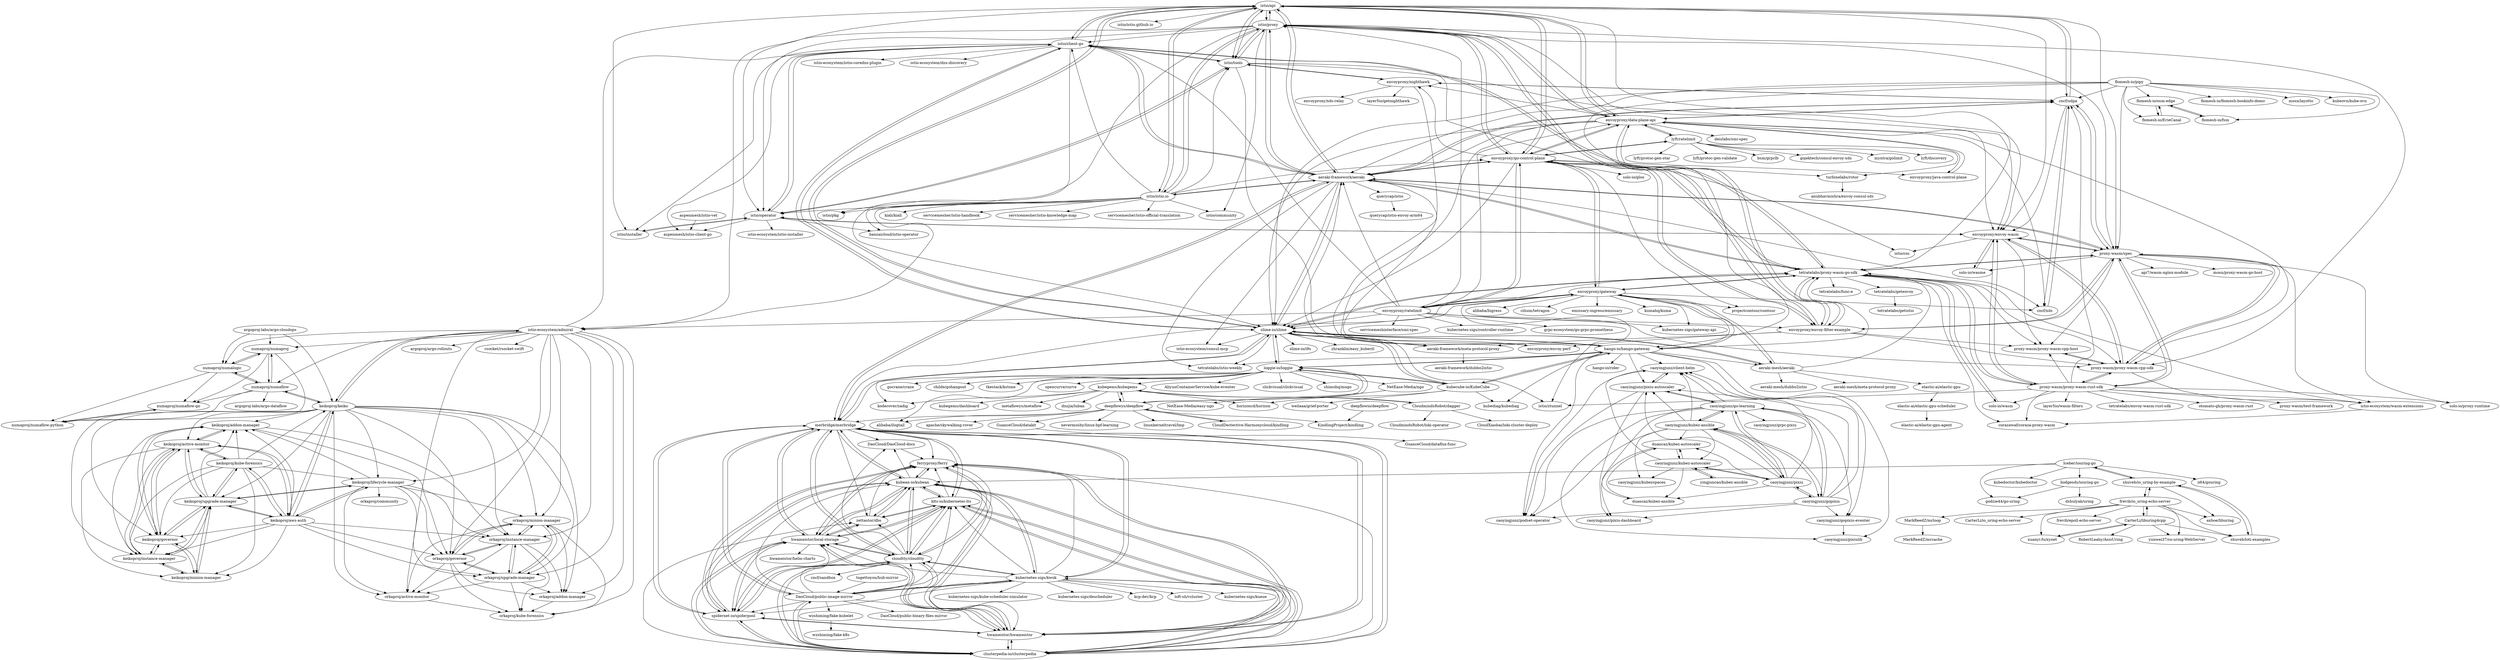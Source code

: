 digraph G {
"istio/api" -> "istio/proxy"
"istio/api" -> "istio/client-go"
"istio/api" -> "envoyproxy/data-plane-api"
"istio/api" -> "istio/tools"
"istio/api" -> "istio/istio.github.io" ["e"=1]
"istio/api" -> "aeraki-framework/aeraki"
"istio/api" -> "istio/operator"
"istio/api" -> "cncf/udpa"
"istio/api" -> "istio/installer"
"istio/api" -> "envoyproxy/go-control-plane"
"istio/api" -> "istio/istio.io"
"istio/api" -> "slime-io/slime"
"istio/api" -> "proxy-wasm/spec"
"istio/api" -> "tetratelabs/proxy-wasm-go-sdk"
"istio/api" -> "envoyproxy/envoy-wasm"
"DaoCloud/public-image-mirror" -> "klts-io/kubernetes-lts"
"DaoCloud/public-image-mirror" -> "kubean-io/kubean"
"DaoCloud/public-image-mirror" -> "hwameistor/local-storage"
"DaoCloud/public-image-mirror" -> "merbridge/merbridge"
"DaoCloud/public-image-mirror" -> "clusterpedia-io/clusterpedia"
"DaoCloud/public-image-mirror" -> "hwameistor/hwameistor"
"DaoCloud/public-image-mirror" -> "spidernet-io/spiderpool"
"DaoCloud/public-image-mirror" -> "cloudtty/cloudtty"
"DaoCloud/public-image-mirror" -> "ferryproxy/ferry"
"DaoCloud/public-image-mirror" -> "DaoCloud/public-binary-files-mirror"
"DaoCloud/public-image-mirror" -> "kubernetes-sigs/kwok"
"DaoCloud/public-image-mirror" -> "wzshiming/fake-kubelet"
"proxy-wasm/proxy-wasm-rust-sdk" -> "proxy-wasm/spec"
"proxy-wasm/proxy-wasm-rust-sdk" -> "proxy-wasm/proxy-wasm-cpp-sdk"
"proxy-wasm/proxy-wasm-rust-sdk" -> "envoyproxy/envoy-wasm"
"proxy-wasm/proxy-wasm-rust-sdk" -> "tetratelabs/envoy-wasm-rust-sdk"
"proxy-wasm/proxy-wasm-rust-sdk" -> "tetratelabs/proxy-wasm-go-sdk"
"proxy-wasm/proxy-wasm-rust-sdk" -> "proxy-wasm/proxy-wasm-cpp-host"
"proxy-wasm/proxy-wasm-rust-sdk" -> "otomato-gh/proxy-wasm-rust"
"proxy-wasm/proxy-wasm-rust-sdk" -> "solo-io/proxy-runtime"
"proxy-wasm/proxy-wasm-rust-sdk" -> "proxy-wasm/test-framework"
"proxy-wasm/proxy-wasm-rust-sdk" -> "istio-ecosystem/wasm-extensions"
"proxy-wasm/proxy-wasm-rust-sdk" -> "istio/ztunnel"
"proxy-wasm/proxy-wasm-rust-sdk" -> "corazawaf/coraza-proxy-wasm" ["e"=1]
"proxy-wasm/proxy-wasm-rust-sdk" -> "solo-io/wasm"
"proxy-wasm/proxy-wasm-rust-sdk" -> "cncf/udpa"
"proxy-wasm/proxy-wasm-rust-sdk" -> "layer5io/wasm-filters" ["e"=1]
"kubernetes-sigs/kwok" -> "kubean-io/kubean"
"kubernetes-sigs/kwok" -> "clusterpedia-io/clusterpedia"
"kubernetes-sigs/kwok" -> "cloudtty/cloudtty"
"kubernetes-sigs/kwok" -> "merbridge/merbridge"
"kubernetes-sigs/kwok" -> "hwameistor/hwameistor"
"kubernetes-sigs/kwok" -> "spidernet-io/spiderpool"
"kubernetes-sigs/kwok" -> "ferryproxy/ferry"
"kubernetes-sigs/kwok" -> "klts-io/kubernetes-lts"
"kubernetes-sigs/kwok" -> "hwameistor/local-storage"
"kubernetes-sigs/kwok" -> "kubernetes-sigs/kueue" ["e"=1]
"kubernetes-sigs/kwok" -> "kubernetes-sigs/kube-scheduler-simulator" ["e"=1]
"kubernetes-sigs/kwok" -> "DaoCloud/public-image-mirror"
"kubernetes-sigs/kwok" -> "kubernetes-sigs/descheduler" ["e"=1]
"kubernetes-sigs/kwok" -> "kcp-dev/kcp" ["e"=1]
"kubernetes-sigs/kwok" -> "loft-sh/vcluster" ["e"=1]
"envoyproxy/data-plane-api" -> "envoyproxy/go-control-plane"
"envoyproxy/data-plane-api" -> "istio/api"
"envoyproxy/data-plane-api" -> "envoyproxy/java-control-plane"
"envoyproxy/data-plane-api" -> "cncf/udpa"
"envoyproxy/data-plane-api" -> "envoyproxy/envoy-filter-example"
"envoyproxy/data-plane-api" -> "istio/proxy"
"envoyproxy/data-plane-api" -> "envoyproxy/envoy-wasm"
"envoyproxy/data-plane-api" -> "proxy-wasm/proxy-wasm-cpp-sdk"
"envoyproxy/data-plane-api" -> "envoyproxy/envoy-perf"
"envoyproxy/data-plane-api" -> "envoyproxy/nighthawk"
"envoyproxy/data-plane-api" -> "cncf/xds"
"envoyproxy/data-plane-api" -> "lyft/ratelimit"
"envoyproxy/data-plane-api" -> "deislabs/smi-spec" ["e"=1]
"envoyproxy/data-plane-api" -> "aeraki-framework/aeraki"
"envoyproxy/data-plane-api" -> "slime-io/slime"
"envoyproxy/go-control-plane" -> "envoyproxy/data-plane-api"
"envoyproxy/go-control-plane" -> "tetratelabs/proxy-wasm-go-sdk"
"envoyproxy/go-control-plane" -> "envoyproxy/gateway"
"envoyproxy/go-control-plane" -> "istio/proxy"
"envoyproxy/go-control-plane" -> "envoyproxy/envoy-filter-example"
"envoyproxy/go-control-plane" -> "aeraki-framework/aeraki"
"envoyproxy/go-control-plane" -> "envoyproxy/ratelimit"
"envoyproxy/go-control-plane" -> "solo-io/gloo" ["e"=1]
"envoyproxy/go-control-plane" -> "istio/api"
"envoyproxy/go-control-plane" -> "slime-io/slime"
"envoyproxy/go-control-plane" -> "lyft/ratelimit"
"envoyproxy/go-control-plane" -> "turbinelabs/rotor"
"envoyproxy/go-control-plane" -> "envoyproxy/nighthawk"
"envoyproxy/go-control-plane" -> "envoyproxy/java-control-plane"
"envoyproxy/go-control-plane" -> "projectcontour/contour" ["e"=1]
"envoyproxy/ratelimit" -> "envoyproxy/go-control-plane"
"envoyproxy/ratelimit" -> "envoyproxy/gateway"
"envoyproxy/ratelimit" -> "slime-io/slime"
"envoyproxy/ratelimit" -> "aeraki-framework/aeraki"
"envoyproxy/ratelimit" -> "istio/proxy"
"envoyproxy/ratelimit" -> "kubernetes-sigs/gateway-api" ["e"=1]
"envoyproxy/ratelimit" -> "istio/client-go"
"envoyproxy/ratelimit" -> "tetratelabs/proxy-wasm-go-sdk"
"envoyproxy/ratelimit" -> "envoyproxy/data-plane-api"
"envoyproxy/ratelimit" -> "istio-ecosystem/admiral"
"envoyproxy/ratelimit" -> "proxy-wasm/proxy-wasm-cpp-sdk"
"envoyproxy/ratelimit" -> "servicemeshinterface/smi-spec" ["e"=1]
"envoyproxy/ratelimit" -> "kubernetes-sigs/controller-runtime" ["e"=1]
"envoyproxy/ratelimit" -> "envoyproxy/envoy-filter-example"
"envoyproxy/ratelimit" -> "grpc-ecosystem/go-grpc-prometheus" ["e"=1]
"istio/istio.io" -> "istio/api"
"istio/istio.io" -> "istio/proxy"
"istio/istio.io" -> "aeraki-framework/aeraki"
"istio/istio.io" -> "servicemesher/istio-official-translation" ["e"=1]
"istio/istio.io" -> "istio/tools"
"istio/istio.io" -> "istio/operator"
"istio/istio.io" -> "istio/client-go"
"istio/istio.io" -> "istio/community" ["e"=1]
"istio/istio.io" -> "banzaicloud/istio-operator" ["e"=1]
"istio/istio.io" -> "kiali/kiali" ["e"=1]
"istio/istio.io" -> "servicemesher/istio-handbook" ["e"=1]
"istio/istio.io" -> "servicemesher/istio-knowledge-map" ["e"=1]
"istio/istio.io" -> "envoyproxy/go-control-plane"
"istio/istio.io" -> "istio-ecosystem/admiral"
"istio/istio.io" -> "istio/pkg"
"hango-io/hango-gateway" -> "slime-io/slime"
"hango-io/hango-gateway" -> "kubecube-io/KubeCube"
"hango-io/hango-gateway" -> "hango-io/rider"
"hango-io/hango-gateway" -> "caoyingjunz/pixiu-autoscaler"
"hango-io/hango-gateway" -> "aeraki-framework/aeraki"
"hango-io/hango-gateway" -> "caoyingjunz/podset-operator"
"hango-io/hango-gateway" -> "tetratelabs/proxy-wasm-go-sdk"
"hango-io/hango-gateway" -> "caoyingjunz/pixiulib"
"hango-io/hango-gateway" -> "caoyingjunz/gopixiu-eventer"
"hango-io/hango-gateway" -> "kubediag/kubediag"
"hango-io/hango-gateway" -> "envoyproxy/gateway"
"hango-io/hango-gateway" -> "loggie-io/loggie"
"hango-io/hango-gateway" -> "tetratelabs/istio-weekly"
"hango-io/hango-gateway" -> "caoyingjunz/client-helm"
"hango-io/hango-gateway" -> "aeraki-mesh/aeraki"
"kubecube-io/KubeCube" -> "hango-io/hango-gateway"
"kubecube-io/KubeCube" -> "loggie-io/loggie"
"kubecube-io/KubeCube" -> "kubediag/kubediag"
"kubecube-io/KubeCube" -> "slime-io/slime"
"kubecube-io/KubeCube" -> "weilaaa/grief-porter"
"kubecube-io/KubeCube" -> "horizoncd/horizon"
"loggie-io/loggie" -> "kubecube-io/KubeCube"
"loggie-io/loggie" -> "alibaba/ilogtail" ["e"=1]
"loggie-io/loggie" -> "slime-io/slime"
"loggie-io/loggie" -> "gocrane/crane" ["e"=1]
"loggie-io/loggie" -> "childe/gohangout" ["e"=1]
"loggie-io/loggie" -> "hango-io/hango-gateway"
"loggie-io/loggie" -> "NetEase-Media/ngo"
"loggie-io/loggie" -> "tkestack/kstone" ["e"=1]
"loggie-io/loggie" -> "koderover/zadig" ["e"=1]
"loggie-io/loggie" -> "opencurve/curve" ["e"=1]
"loggie-io/loggie" -> "AliyunContainerService/kube-eventer" ["e"=1]
"loggie-io/loggie" -> "deepflowys/deepflow"
"loggie-io/loggie" -> "clickvisual/clickvisual" ["e"=1]
"loggie-io/loggie" -> "kubegems/kubegems"
"loggie-io/loggie" -> "shimohq/mogo" ["e"=1]
"hwameistor/hwameistor" -> "kubean-io/kubean"
"hwameistor/hwameistor" -> "spidernet-io/spiderpool"
"hwameistor/hwameistor" -> "cloudtty/cloudtty"
"hwameistor/hwameistor" -> "clusterpedia-io/clusterpedia"
"hwameistor/hwameistor" -> "hwameistor/local-storage"
"hwameistor/hwameistor" -> "klts-io/kubernetes-lts"
"hwameistor/hwameistor" -> "merbridge/merbridge"
"hwameistor/hwameistor" -> "ferryproxy/ferry"
"envoyproxy/nighthawk" -> "envoyproxy/envoy-perf"
"envoyproxy/nighthawk" -> "cncf/udpa"
"envoyproxy/nighthawk" -> "istio/tools"
"envoyproxy/nighthawk" -> "envoyproxy/xds-relay"
"envoyproxy/nighthawk" -> "layer5io/getnighthawk" ["e"=1]
"elastic-ai/elastic-gpu-scheduler" -> "elastic-ai/elastic-gpu-agent"
"solo-io/wasme" -> "envoyproxy/envoy-wasm"
"cloudtty/cloudtty" -> "kubean-io/kubean"
"cloudtty/cloudtty" -> "hwameistor/hwameistor"
"cloudtty/cloudtty" -> "spidernet-io/spiderpool"
"cloudtty/cloudtty" -> "clusterpedia-io/clusterpedia"
"cloudtty/cloudtty" -> "ferryproxy/ferry"
"cloudtty/cloudtty" -> "klts-io/kubernetes-lts"
"cloudtty/cloudtty" -> "hwameistor/local-storage"
"cloudtty/cloudtty" -> "merbridge/merbridge"
"cloudtty/cloudtty" -> "zettastor/dbs"
"cloudtty/cloudtty" -> "cncf/sandbox"
"cloudtty/cloudtty" -> "kubernetes-sigs/kwok"
"cloudtty/cloudtty" -> "DaoCloud/DaoCloud-docs"
"istio/proxy" -> "istio/api"
"istio/proxy" -> "envoyproxy/go-control-plane"
"istio/proxy" -> "envoyproxy/data-plane-api"
"istio/proxy" -> "aeraki-framework/aeraki"
"istio/proxy" -> "envoyproxy/envoy-filter-example"
"istio/proxy" -> "istio/tools"
"istio/proxy" -> "envoyproxy/envoy-wasm"
"istio/proxy" -> "proxy-wasm/proxy-wasm-cpp-sdk"
"istio/proxy" -> "istio/istio.io"
"istio/proxy" -> "istio/client-go"
"istio/proxy" -> "istio/operator"
"istio/proxy" -> "proxy-wasm/spec"
"istio/proxy" -> "slime-io/slime"
"istio/proxy" -> "istio/community" ["e"=1]
"istio/proxy" -> "istio-ecosystem/admiral"
"shuveb/io_uring-by-example" -> "frevib/io_uring-echo-server"
"shuveb/io_uring-by-example" -> "shuveb/loti-examples"
"shuveb/io_uring-by-example" -> "axboe/liburing" ["e"=1]
"shuveb/io_uring-by-example" -> "Iceber/iouring-go"
"keikoproj/kube-forensics" -> "keikoproj/addon-manager"
"keikoproj/kube-forensics" -> "keikoproj/active-monitor"
"keikoproj/kube-forensics" -> "keikoproj/upgrade-manager"
"keikoproj/kube-forensics" -> "keikoproj/minion-manager"
"keikoproj/kube-forensics" -> "keikoproj/instance-manager"
"keikoproj/kube-forensics" -> "keikoproj/governor"
"keikoproj/kube-forensics" -> "keikoproj/aws-auth"
"keikoproj/kube-forensics" -> "keikoproj/lifecycle-manager"
"keikoproj/kube-forensics" -> "keikoproj/keiko"
"deepflowio/deepflow" -> "KindlingProject/kindling"
"caoyingjunz/go-learning" -> "caoyingjunz/pixiu-autoscaler"
"caoyingjunz/go-learning" -> "caoyingjunz/gopixiu"
"caoyingjunz/go-learning" -> "caoyingjunz/pixiu"
"caoyingjunz/go-learning" -> "caoyingjunz/pixiu-dashboard"
"caoyingjunz/go-learning" -> "caoyingjunz/kubez-ansible"
"caoyingjunz/go-learning" -> "caoyingjunz/client-helm"
"caoyingjunz/go-learning" -> "caoyingjunz/podset-operator"
"caoyingjunz/go-learning" -> "caoyingjunz/gopixiu-eventer"
"caoyingjunz/go-learning" -> "caoyingjunz/pixiulib"
"caoyingjunz/go-learning" -> "caoyingjunz/grpc-pixiu"
"caoyingjunz/gopixiu" -> "caoyingjunz/kubez-ansible"
"caoyingjunz/gopixiu" -> "caoyingjunz/pixiu"
"caoyingjunz/gopixiu" -> "caoyingjunz/go-learning"
"caoyingjunz/gopixiu" -> "caoyingjunz/pixiu-autoscaler"
"caoyingjunz/gopixiu" -> "caoyingjunz/client-helm"
"caoyingjunz/gopixiu" -> "caoyingjunz/pixiu-dashboard"
"caoyingjunz/gopixiu" -> "caoyingjunz/podset-operator"
"caoyingjunz/gopixiu" -> "caoyingjunz/gopixiu-eventer"
"caoyingjunz/kubez-ansible" -> "caoyingjunz/pixiu"
"caoyingjunz/kubez-ansible" -> "caoyingjunz/gopixiu"
"caoyingjunz/kubez-ansible" -> "caoyingjunz/go-learning"
"caoyingjunz/kubez-ansible" -> "caoyingjunz/pixiu-autoscaler"
"caoyingjunz/kubez-ansible" -> "caoyingjunz/kubez-autoscaler"
"caoyingjunz/kubez-ansible" -> "duancaz/kubez-autoscaler"
"caoyingjunz/kubez-ansible" -> "caoyingjunz/kubezspaces"
"caoyingjunz/kubez-ansible" -> "caoyingjunz/podset-operator"
"caoyingjunz/kubez-ansible" -> "caoyingjunz/client-helm"
"caoyingjunz/pixiu" -> "caoyingjunz/kubez-ansible"
"caoyingjunz/pixiu" -> "caoyingjunz/gopixiu"
"caoyingjunz/pixiu" -> "caoyingjunz/kubez-autoscaler"
"caoyingjunz/pixiu" -> "caoyingjunz/go-learning"
"caoyingjunz/pixiu" -> "caoyingjunz/pixiu-autoscaler"
"caoyingjunz/pixiu" -> "caoyingjunz/client-helm"
"caoyingjunz/pixiu" -> "duancaz/kubez-autoscaler"
"caoyingjunz/pixiu" -> "duancaz/kubez-ansible"
"caoyingjunz/pixiu-autoscaler" -> "caoyingjunz/pixiu-dashboard"
"caoyingjunz/pixiu-autoscaler" -> "caoyingjunz/go-learning"
"caoyingjunz/pixiu-autoscaler" -> "caoyingjunz/client-helm"
"caoyingjunz/pixiu-autoscaler" -> "caoyingjunz/podset-operator"
"envoyproxy/java-control-plane" -> "envoyproxy/data-plane-api"
"istio-ecosystem/admiral" -> "keikoproj/keiko"
"istio-ecosystem/admiral" -> "orkaproj/instance-manager"
"istio-ecosystem/admiral" -> "orkaproj/governor"
"istio-ecosystem/admiral" -> "orkaproj/upgrade-manager"
"istio-ecosystem/admiral" -> "orkaproj/active-monitor"
"istio-ecosystem/admiral" -> "argoproj/argo-rollouts" ["e"=1]
"istio-ecosystem/admiral" -> "numaproj/numalogic"
"istio-ecosystem/admiral" -> "orkaproj/addon-manager"
"istio-ecosystem/admiral" -> "orkaproj/kube-forensics"
"istio-ecosystem/admiral" -> "orkaproj/minion-manager"
"istio-ecosystem/admiral" -> "rsocket/rsocket-swift"
"istio-ecosystem/admiral" -> "numaproj/numaflow"
"istio-ecosystem/admiral" -> "keikoproj/lifecycle-manager"
"istio-ecosystem/admiral" -> "numaproj/numaproj"
"istio-ecosystem/admiral" -> "istio/client-go"
"clusterpedia-io/clusterpedia" -> "kubean-io/kubean"
"clusterpedia-io/clusterpedia" -> "spidernet-io/spiderpool"
"clusterpedia-io/clusterpedia" -> "hwameistor/hwameistor"
"clusterpedia-io/clusterpedia" -> "klts-io/kubernetes-lts"
"clusterpedia-io/clusterpedia" -> "cloudtty/cloudtty"
"clusterpedia-io/clusterpedia" -> "merbridge/merbridge"
"clusterpedia-io/clusterpedia" -> "hwameistor/local-storage"
"clusterpedia-io/clusterpedia" -> "ferryproxy/ferry"
"clusterpedia-io/clusterpedia" -> "kubernetes-sigs/kwok"
"clusterpedia-io/clusterpedia" -> "zettastor/dbs"
"clusterpedia-io/clusterpedia" -> "DaoCloud/public-image-mirror"
"spidernet-io/spiderpool" -> "hwameistor/hwameistor"
"spidernet-io/spiderpool" -> "kubean-io/kubean"
"spidernet-io/spiderpool" -> "cloudtty/cloudtty"
"spidernet-io/spiderpool" -> "clusterpedia-io/clusterpedia"
"spidernet-io/spiderpool" -> "klts-io/kubernetes-lts"
"spidernet-io/spiderpool" -> "merbridge/merbridge"
"spidernet-io/spiderpool" -> "hwameistor/local-storage"
"spidernet-io/spiderpool" -> "ferryproxy/ferry"
"CloudDectective-Harmonycloud/kindling" -> "deepflowys/deepflow"
"deepflowys/deepflow" -> "CloudDectective-Harmonycloud/kindling"
"deepflowys/deepflow" -> "kubegems/kubegems"
"deepflowys/deepflow" -> "KindlingProject/kindling"
"deepflowys/deepflow" -> "apache/skywalking-rover" ["e"=1]
"deepflowys/deepflow" -> "GuanceCloud/datakit"
"deepflowys/deepflow" -> "nevermosby/linux-bpf-learning" ["e"=1]
"deepflowys/deepflow" -> "alibaba/ilogtail" ["e"=1]
"deepflowys/deepflow" -> "linuxkerneltravel/lmp" ["e"=1]
"deepflowys/deepflow" -> "merbridge/merbridge"
"deepflowys/deepflow" -> "loggie-io/loggie"
"togettoyou/hub-mirror" -> "DaoCloud/public-image-mirror"
"kubegems/kubegems" -> "CloudmindsRobot/dagger"
"kubegems/kubegems" -> "deepflowys/deepflow"
"kubegems/kubegems" -> "kubegems/dashboard"
"kubegems/kubegems" -> "metaflowys/metaflow"
"kubegems/kubegems" -> "dnsjia/luban" ["e"=1]
"kubegems/kubegems" -> "horizoncd/horizon"
"kubegems/kubegems" -> "koderover/zadig" ["e"=1]
"envoyproxy/gateway" -> "kubernetes-sigs/gateway-api" ["e"=1]
"envoyproxy/gateway" -> "envoyproxy/go-control-plane"
"envoyproxy/gateway" -> "tetratelabs/proxy-wasm-go-sdk"
"envoyproxy/gateway" -> "projectcontour/contour" ["e"=1]
"envoyproxy/gateway" -> "alibaba/higress" ["e"=1]
"envoyproxy/gateway" -> "slime-io/slime"
"envoyproxy/gateway" -> "cilium/tetragon" ["e"=1]
"envoyproxy/gateway" -> "aeraki-mesh/aeraki"
"envoyproxy/gateway" -> "merbridge/merbridge"
"envoyproxy/gateway" -> "envoyproxy/ratelimit"
"envoyproxy/gateway" -> "istio/ztunnel"
"envoyproxy/gateway" -> "emissary-ingress/emissary" ["e"=1]
"envoyproxy/gateway" -> "hango-io/hango-gateway"
"envoyproxy/gateway" -> "cncf/xds"
"envoyproxy/gateway" -> "kumahq/kuma" ["e"=1]
"tetratelabs/proxy-wasm-go-sdk" -> "proxy-wasm/spec"
"tetratelabs/proxy-wasm-go-sdk" -> "solo-io/wasm"
"tetratelabs/proxy-wasm-go-sdk" -> "proxy-wasm/proxy-wasm-rust-sdk"
"tetratelabs/proxy-wasm-go-sdk" -> "slime-io/slime"
"tetratelabs/proxy-wasm-go-sdk" -> "aeraki-framework/aeraki"
"tetratelabs/proxy-wasm-go-sdk" -> "istio-ecosystem/wasm-extensions"
"tetratelabs/proxy-wasm-go-sdk" -> "corazawaf/coraza-proxy-wasm" ["e"=1]
"tetratelabs/proxy-wasm-go-sdk" -> "envoyproxy/go-control-plane"
"tetratelabs/proxy-wasm-go-sdk" -> "proxy-wasm/proxy-wasm-cpp-sdk"
"tetratelabs/proxy-wasm-go-sdk" -> "istio/client-go"
"tetratelabs/proxy-wasm-go-sdk" -> "tetratelabs/func-e"
"tetratelabs/proxy-wasm-go-sdk" -> "envoyproxy/gateway"
"tetratelabs/proxy-wasm-go-sdk" -> "proxy-wasm/proxy-wasm-cpp-host"
"tetratelabs/proxy-wasm-go-sdk" -> "tetratelabs/getenvoy"
"tetratelabs/proxy-wasm-go-sdk" -> "envoyproxy/envoy-filter-example"
"istio/tools" -> "istio/operator"
"istio/tools" -> "istio/client-go"
"istio/tools" -> "istio/api"
"istio/tools" -> "envoyproxy/envoy-wasm"
"istio/tools" -> "istio/proxy"
"istio/tools" -> "envoyproxy/nighthawk"
"istio/tools" -> "istio/cni"
"istio/tools" -> "envoyproxy/envoy-perf"
"caoyingjunz/kubez-autoscaler" -> "duancaz/kubez-autoscaler"
"caoyingjunz/kubez-autoscaler" -> "duancaz/kubez-ansible"
"caoyingjunz/kubez-autoscaler" -> "caoyingjunz/pixiu"
"caoyingjunz/kubez-autoscaler" -> "yingjuncao/kubez-ansible"
"caoyingjunz/kubez-autoscaler" -> "caoyingjunz/kubezspaces"
"caoyingjunz/kubez-autoscaler" -> "caoyingjunz/client-helm"
"frevib/io_uring-echo-server" -> "shuveb/io_uring-by-example"
"frevib/io_uring-echo-server" -> "frevib/epoll-echo-server"
"frevib/io_uring-echo-server" -> "MarkReedZ/mrloop"
"frevib/io_uring-echo-server" -> "CarterLi/liburing4cpp"
"frevib/io_uring-echo-server" -> "axboe/liburing" ["e"=1]
"frevib/io_uring-echo-server" -> "xuanyi-fu/xynet"
"frevib/io_uring-echo-server" -> "yunwei37/co-uring-WebServer"
"frevib/io_uring-echo-server" -> "CarterLi/io_uring-echo-server"
"frevib/io_uring-echo-server" -> "shuveb/loti-examples"
"proxy-wasm/spec" -> "tetratelabs/proxy-wasm-go-sdk"
"proxy-wasm/spec" -> "proxy-wasm/proxy-wasm-rust-sdk"
"proxy-wasm/spec" -> "proxy-wasm/proxy-wasm-cpp-sdk"
"proxy-wasm/spec" -> "proxy-wasm/proxy-wasm-cpp-host"
"proxy-wasm/spec" -> "envoyproxy/envoy-wasm"
"proxy-wasm/spec" -> "solo-io/proxy-runtime"
"proxy-wasm/spec" -> "api7/wasm-nginx-module"
"proxy-wasm/spec" -> "solo-io/wasme"
"proxy-wasm/spec" -> "cncf/udpa"
"proxy-wasm/spec" -> "istio-ecosystem/wasm-extensions"
"proxy-wasm/spec" -> "mosn/proxy-wasm-go-host"
"proxy-wasm/spec" -> "aeraki-framework/aeraki"
"proxy-wasm/spec" -> "envoyproxy/envoy-filter-example"
"flomesh-io/pipy" -> "flomesh-io/osm-edge"
"flomesh-io/pipy" -> "flomesh-io/fsm"
"flomesh-io/pipy" -> "flomesh-io/ErieCanal"
"flomesh-io/pipy" -> "aeraki-framework/aeraki"
"flomesh-io/pipy" -> "proxy-wasm/spec"
"flomesh-io/pipy" -> "slime-io/slime"
"flomesh-io/pipy" -> "cncf/udpa"
"flomesh-io/pipy" -> "flomesh-io/flomesh-bookinfo-demo"
"flomesh-io/pipy" -> "hango-io/hango-gateway"
"flomesh-io/pipy" -> "mosn/layotto" ["e"=1]
"flomesh-io/pipy" -> "kubeovn/kube-ovn" ["e"=1]
"CloudmindsRobot/dagger" -> "kubegems/kubegems"
"CloudmindsRobot/dagger" -> "CloudXiaobai/loki-cluster-deploy"
"CloudmindsRobot/dagger" -> "CloudmindsRobot/loki-operator"
"istio/client-go" -> "istio/api"
"istio/client-go" -> "istio/operator"
"istio/client-go" -> "aspenmesh/istio-client-go"
"istio/client-go" -> "istio/pkg"
"istio/client-go" -> "istio/tools"
"istio/client-go" -> "tetratelabs/proxy-wasm-go-sdk"
"istio/client-go" -> "aeraki-framework/aeraki"
"istio/client-go" -> "istio-ecosystem/istio-coredns-plugin"
"istio/client-go" -> "istio-ecosystem/dns-discovery"
"istio/client-go" -> "slime-io/slime"
"istio/client-go" -> "istio/installer"
"merbridge/merbridge" -> "klts-io/kubernetes-lts"
"merbridge/merbridge" -> "clusterpedia-io/clusterpedia"
"merbridge/merbridge" -> "kubean-io/kubean"
"merbridge/merbridge" -> "spidernet-io/spiderpool"
"merbridge/merbridge" -> "hwameistor/hwameistor"
"merbridge/merbridge" -> "cloudtty/cloudtty"
"merbridge/merbridge" -> "hwameistor/local-storage"
"merbridge/merbridge" -> "ferryproxy/ferry"
"merbridge/merbridge" -> "kubernetes-sigs/kwok"
"merbridge/merbridge" -> "DaoCloud/public-image-mirror"
"merbridge/merbridge" -> "zettastor/dbs"
"merbridge/merbridge" -> "DaoCloud/DaoCloud-docs"
"merbridge/merbridge" -> "slime-io/slime"
"merbridge/merbridge" -> "aeraki-framework/aeraki"
"NetEase-Media/ngo" -> "NetEase-Media/easy-ngo"
"GuanceCloud/datakit" -> "GuanceCloud/dataflux-func"
"slime-io/slime" -> "aeraki-framework/aeraki"
"slime-io/slime" -> "hango-io/hango-gateway"
"slime-io/slime" -> "aeraki-mesh/aeraki"
"slime-io/slime" -> "tetratelabs/proxy-wasm-go-sdk"
"slime-io/slime" -> "istio-ecosystem/consul-mcp"
"slime-io/slime" -> "aeraki-framework/meta-protocol-proxy"
"slime-io/slime" -> "merbridge/merbridge"
"slime-io/slime" -> "istio/client-go"
"slime-io/slime" -> "slime-io/i9s"
"slime-io/slime" -> "kubecube-io/KubeCube"
"slime-io/slime" -> "istio/ztunnel"
"slime-io/slime" -> "zhranklin/easy_kubectl"
"slime-io/slime" -> "istio/api"
"slime-io/slime" -> "tetratelabs/istio-weekly"
"slime-io/slime" -> "loggie-io/loggie"
"turbinelabs/rotor" -> "anubhavmishra/envoy-consul-sds"
"caoyingjunz/client-helm" -> "caoyingjunz/podset-operator"
"caoyingjunz/client-helm" -> "caoyingjunz/pixiu-autoscaler"
"aeraki-mesh/aeraki" -> "slime-io/slime"
"aeraki-mesh/aeraki" -> "tetratelabs/proxy-wasm-go-sdk"
"aeraki-mesh/aeraki" -> "aeraki-mesh/meta-protocol-proxy"
"aeraki-mesh/aeraki" -> "envoyproxy/gateway"
"aeraki-mesh/aeraki" -> "elastic-ai/elastic-gpu"
"aeraki-mesh/aeraki" -> "aeraki-mesh/dubbo2istio"
"aeraki-framework/aeraki" -> "slime-io/slime"
"aeraki-framework/aeraki" -> "aeraki-framework/meta-protocol-proxy"
"aeraki-framework/aeraki" -> "tetratelabs/proxy-wasm-go-sdk"
"aeraki-framework/aeraki" -> "cncf/udpa"
"aeraki-framework/aeraki" -> "istio/client-go"
"aeraki-framework/aeraki" -> "istio/api"
"aeraki-framework/aeraki" -> "istio/proxy"
"aeraki-framework/aeraki" -> "istio-ecosystem/consul-mcp"
"aeraki-framework/aeraki" -> "proxy-wasm/spec"
"aeraki-framework/aeraki" -> "tetratelabs/istio-weekly"
"aeraki-framework/aeraki" -> "merbridge/merbridge"
"aeraki-framework/aeraki" -> "envoyproxy/go-control-plane"
"aeraki-framework/aeraki" -> "querycap/istio"
"aeraki-framework/aeraki" -> "istio/istio.io"
"aeraki-framework/aeraki" -> "cncf/xds"
"elastic-ai/elastic-gpu" -> "elastic-ai/elastic-gpu-scheduler"
"klts-io/kubernetes-lts" -> "clusterpedia-io/clusterpedia"
"klts-io/kubernetes-lts" -> "kubean-io/kubean"
"klts-io/kubernetes-lts" -> "merbridge/merbridge"
"klts-io/kubernetes-lts" -> "hwameistor/local-storage"
"klts-io/kubernetes-lts" -> "hwameistor/hwameistor"
"klts-io/kubernetes-lts" -> "spidernet-io/spiderpool"
"klts-io/kubernetes-lts" -> "cloudtty/cloudtty"
"klts-io/kubernetes-lts" -> "ferryproxy/ferry"
"klts-io/kubernetes-lts" -> "zettastor/dbs"
"kubean-io/kubean" -> "hwameistor/hwameistor"
"kubean-io/kubean" -> "cloudtty/cloudtty"
"kubean-io/kubean" -> "spidernet-io/spiderpool"
"kubean-io/kubean" -> "ferryproxy/ferry"
"kubean-io/kubean" -> "clusterpedia-io/clusterpedia"
"kubean-io/kubean" -> "klts-io/kubernetes-lts"
"kubean-io/kubean" -> "hwameistor/local-storage"
"kubean-io/kubean" -> "merbridge/merbridge"
"kubean-io/kubean" -> "zettastor/dbs"
"kubean-io/kubean" -> "DaoCloud/DaoCloud-docs"
"kubean-io/kubean" -> "kubernetes-sigs/kwok"
"keikoproj/addon-manager" -> "orkaproj/governor"
"keikoproj/addon-manager" -> "orkaproj/instance-manager"
"keikoproj/addon-manager" -> "keikoproj/active-monitor"
"keikoproj/addon-manager" -> "keikoproj/governor"
"envoyproxy/envoy-wasm" -> "solo-io/wasme"
"envoyproxy/envoy-wasm" -> "proxy-wasm/proxy-wasm-cpp-sdk"
"envoyproxy/envoy-wasm" -> "proxy-wasm/proxy-wasm-rust-sdk"
"envoyproxy/envoy-wasm" -> "proxy-wasm/proxy-wasm-cpp-host"
"envoyproxy/envoy-wasm" -> "istio/operator"
"envoyproxy/envoy-wasm" -> "proxy-wasm/spec"
"envoyproxy/envoy-wasm" -> "istio/cni"
"lyft/ratelimit" -> "envoyproxy/go-control-plane"
"lyft/ratelimit" -> "lyft/discovery"
"lyft/ratelimit" -> "turbinelabs/rotor"
"lyft/ratelimit" -> "envoyproxy/data-plane-api"
"lyft/ratelimit" -> "lyft/protoc-gen-star" ["e"=1]
"lyft/ratelimit" -> "lyft/protoc-gen-validate" ["e"=1]
"lyft/ratelimit" -> "bsm/grpclb" ["e"=1]
"lyft/ratelimit" -> "gojektech/consul-envoy-xds"
"lyft/ratelimit" -> "myntra/golimit" ["e"=1]
"querycap/istio" -> "querycap/istio-envoy-arm64"
"cncf/xds" -> "cncf/udpa"
"cncf/udpa" -> "cncf/xds"
"cncf/udpa" -> "envoyproxy/data-plane-api"
"cncf/udpa" -> "envoyproxy/nighthawk"
"cncf/udpa" -> "proxy-wasm/spec"
"cncf/udpa" -> "aeraki-framework/aeraki"
"cncf/udpa" -> "envoyproxy/envoy-wasm"
"cncf/udpa" -> "istio/api"
"numaproj/numaflow" -> "numaproj/numalogic"
"numaproj/numaflow" -> "numaproj/numaproj"
"numaproj/numaflow" -> "numaproj/numaflow-python"
"numaproj/numaflow" -> "keikoproj/keiko"
"numaproj/numaflow" -> "numaproj/numaflow-go"
"numaproj/numaflow" -> "argoproj-labs/argo-dataflow" ["e"=1]
"istio/installer" -> "istio/operator"
"duancaz/kubez-autoscaler" -> "duancaz/kubez-ansible"
"duancaz/kubez-autoscaler" -> "caoyingjunz/kubez-autoscaler"
"envoyproxy/envoy-filter-example" -> "envoyproxy/envoy-perf"
"envoyproxy/envoy-filter-example" -> "envoyproxy/data-plane-api"
"envoyproxy/envoy-filter-example" -> "istio/proxy"
"envoyproxy/envoy-filter-example" -> "proxy-wasm/proxy-wasm-cpp-host"
"envoyproxy/envoy-filter-example" -> "proxy-wasm/proxy-wasm-cpp-sdk"
"envoyproxy/envoy-filter-example" -> "aeraki-framework/meta-protocol-proxy"
"envoyproxy/envoy-filter-example" -> "envoyproxy/go-control-plane"
"envoyproxy/envoy-filter-example" -> "proxy-wasm/spec"
"envoyproxy/envoy-filter-example" -> "tetratelabs/proxy-wasm-go-sdk"
"hwameistor/local-storage" -> "kubean-io/kubean"
"hwameistor/local-storage" -> "hwameistor/hwameistor"
"hwameistor/local-storage" -> "klts-io/kubernetes-lts"
"hwameistor/local-storage" -> "clusterpedia-io/clusterpedia"
"hwameistor/local-storage" -> "spidernet-io/spiderpool"
"hwameistor/local-storage" -> "cloudtty/cloudtty"
"hwameistor/local-storage" -> "ferryproxy/ferry"
"hwameistor/local-storage" -> "merbridge/merbridge"
"hwameistor/local-storage" -> "hwameistor/helm-charts"
"hwameistor/local-storage" -> "zettastor/dbs"
"Iceber/iouring-go" -> "hodgesds/iouring-go"
"Iceber/iouring-go" -> "ii64/gouring"
"Iceber/iouring-go" -> "godzie44/go-uring"
"Iceber/iouring-go" -> "shuveb/io_uring-by-example"
"Iceber/iouring-go" -> "kubedoctor/kubedoctor"
"Iceber/iouring-go" -> "kubean-io/kubean"
"proxy-wasm/proxy-wasm-cpp-sdk" -> "proxy-wasm/proxy-wasm-cpp-host"
"proxy-wasm/proxy-wasm-cpp-sdk" -> "proxy-wasm/spec"
"proxy-wasm/proxy-wasm-cpp-sdk" -> "proxy-wasm/proxy-wasm-rust-sdk"
"proxy-wasm/proxy-wasm-cpp-sdk" -> "envoyproxy/envoy-wasm"
"proxy-wasm/proxy-wasm-cpp-sdk" -> "istio-ecosystem/wasm-extensions"
"keikoproj/aws-auth" -> "keikoproj/addon-manager"
"keikoproj/aws-auth" -> "keikoproj/lifecycle-manager"
"keikoproj/aws-auth" -> "keikoproj/active-monitor"
"keikoproj/aws-auth" -> "orkaproj/governor"
"keikoproj/aws-auth" -> "orkaproj/instance-manager"
"keikoproj/aws-auth" -> "keikoproj/upgrade-manager"
"keikoproj/aws-auth" -> "keikoproj/instance-manager"
"keikoproj/aws-auth" -> "keikoproj/minion-manager"
"keikoproj/aws-auth" -> "keikoproj/keiko"
"keikoproj/aws-auth" -> "orkaproj/upgrade-manager"
"keikoproj/aws-auth" -> "keikoproj/kube-forensics"
"keikoproj/aws-auth" -> "keikoproj/governor"
"hodgesds/iouring-go" -> "dshulyak/uring"
"hodgesds/iouring-go" -> "godzie44/go-uring"
"keikoproj/keiko" -> "istio-ecosystem/admiral"
"keikoproj/keiko" -> "orkaproj/instance-manager"
"keikoproj/keiko" -> "orkaproj/upgrade-manager"
"keikoproj/keiko" -> "orkaproj/governor"
"keikoproj/keiko" -> "keikoproj/lifecycle-manager"
"keikoproj/keiko" -> "orkaproj/minion-manager"
"keikoproj/keiko" -> "keikoproj/instance-manager"
"keikoproj/keiko" -> "keikoproj/addon-manager"
"keikoproj/keiko" -> "keikoproj/governor"
"keikoproj/keiko" -> "keikoproj/aws-auth"
"keikoproj/keiko" -> "keikoproj/active-monitor"
"keikoproj/keiko" -> "orkaproj/addon-manager"
"keikoproj/keiko" -> "orkaproj/active-monitor"
"keikoproj/keiko" -> "keikoproj/upgrade-manager"
"keikoproj/keiko" -> "numaproj/numaflow"
"numaproj/numalogic" -> "numaproj/numaproj"
"numaproj/numalogic" -> "numaproj/numaflow"
"numaproj/numalogic" -> "numaproj/numaflow-python"
"numaproj/numalogic" -> "numaproj/numaflow-go"
"aspenmesh/istio-vet" -> "aspenmesh/istio-client-go"
"DaoCloud/DaoCloud-docs" -> "ferryproxy/ferry"
"ferryproxy/ferry" -> "kubean-io/kubean"
"ferryproxy/ferry" -> "cloudtty/cloudtty"
"ferryproxy/ferry" -> "hwameistor/hwameistor"
"ferryproxy/ferry" -> "spidernet-io/spiderpool"
"ferryproxy/ferry" -> "hwameistor/local-storage"
"istio/operator" -> "banzaicloud/istio-operator" ["e"=1]
"istio/operator" -> "aspenmesh/istio-client-go"
"istio/operator" -> "istio/installer"
"istio/operator" -> "istio/client-go"
"istio/operator" -> "envoyproxy/envoy-wasm"
"istio/operator" -> "istio/tools"
"istio/operator" -> "istio-ecosystem/istio-installer"
"tetratelabs/getenvoy" -> "tetratelabs/getistio"
"proxy-wasm/proxy-wasm-cpp-host" -> "proxy-wasm/proxy-wasm-cpp-sdk"
"solo-io/wasm" -> "tetratelabs/proxy-wasm-go-sdk"
"keikoproj/active-monitor" -> "keikoproj/addon-manager"
"keikoproj/active-monitor" -> "keikoproj/upgrade-manager"
"keikoproj/active-monitor" -> "keikoproj/governor"
"keikoproj/active-monitor" -> "keikoproj/kube-forensics"
"keikoproj/active-monitor" -> "keikoproj/instance-manager"
"keikoproj/active-monitor" -> "keikoproj/minion-manager"
"keikoproj/active-monitor" -> "keikoproj/aws-auth"
"shuveb/loti-examples" -> "shuveb/io_uring-by-example"
"MarkReedZ/mrloop" -> "MarkReedZ/mrcache"
"yingjuncao/kubez-ansible" -> "caoyingjunz/kubez-autoscaler"
"keikoproj/governor" -> "keikoproj/instance-manager"
"keikoproj/governor" -> "keikoproj/addon-manager"
"keikoproj/governor" -> "keikoproj/minion-manager"
"keikoproj/governor" -> "keikoproj/active-monitor"
"keikoproj/governor" -> "keikoproj/upgrade-manager"
"duancaz/kubez-ansible" -> "duancaz/kubez-autoscaler"
"keikoproj/minion-manager" -> "keikoproj/governor"
"keikoproj/minion-manager" -> "keikoproj/upgrade-manager"
"keikoproj/minion-manager" -> "keikoproj/instance-manager"
"xuanyi-fu/xynet" -> "CarterLi/liburing4cpp"
"keikoproj/upgrade-manager" -> "keikoproj/instance-manager"
"keikoproj/upgrade-manager" -> "keikoproj/addon-manager"
"keikoproj/upgrade-manager" -> "keikoproj/active-monitor"
"keikoproj/upgrade-manager" -> "keikoproj/minion-manager"
"keikoproj/upgrade-manager" -> "keikoproj/governor"
"keikoproj/upgrade-manager" -> "keikoproj/lifecycle-manager"
"keikoproj/upgrade-manager" -> "keikoproj/aws-auth"
"keikoproj/upgrade-manager" -> "keikoproj/kube-forensics"
"zettastor/dbs" -> "ferryproxy/ferry"
"zettastor/dbs" -> "klts-io/kubernetes-lts"
"zettastor/dbs" -> "kubean-io/kubean"
"zettastor/dbs" -> "hwameistor/local-storage"
"CarterLi/liburing4cpp" -> "xuanyi-fu/xynet"
"CarterLi/liburing4cpp" -> "frevib/io_uring-echo-server"
"CarterLi/liburing4cpp" -> "yunwei37/co-uring-WebServer"
"CarterLi/liburing4cpp" -> "RobertLeahy/AsioUring"
"CarterLi/liburing4cpp" -> "shuveb/loti-examples"
"wzshiming/fake-kubelet" -> "wzshiming/fake-k8s"
"istio-ecosystem/wasm-extensions" -> "corazawaf/coraza-proxy-wasm" ["e"=1]
"aeraki-framework/meta-protocol-proxy" -> "aeraki-framework/dubbo2istio"
"argoproj-labs/argo-cloudops" -> "numaproj/numaproj"
"argoproj-labs/argo-cloudops" -> "numaproj/numalogic"
"argoproj-labs/argo-cloudops" -> "keikoproj/keiko"
"keikoproj/lifecycle-manager" -> "orkaproj/upgrade-manager"
"keikoproj/lifecycle-manager" -> "orkaproj/governor"
"keikoproj/lifecycle-manager" -> "orkaproj/instance-manager"
"keikoproj/lifecycle-manager" -> "orkaproj/minion-manager"
"keikoproj/lifecycle-manager" -> "orkaproj/community"
"keikoproj/lifecycle-manager" -> "keikoproj/addon-manager"
"keikoproj/lifecycle-manager" -> "keikoproj/aws-auth"
"keikoproj/lifecycle-manager" -> "keikoproj/upgrade-manager"
"keikoproj/lifecycle-manager" -> "orkaproj/active-monitor"
"numaproj/numaproj" -> "numaproj/numalogic"
"numaproj/numaproj" -> "numaproj/numaflow"
"numaproj/numaproj" -> "numaproj/numaflow-python"
"numaproj/numaproj" -> "numaproj/numaflow-go"
"keikoproj/instance-manager" -> "keikoproj/upgrade-manager"
"keikoproj/instance-manager" -> "keikoproj/governor"
"keikoproj/instance-manager" -> "keikoproj/minion-manager"
"keikoproj/instance-manager" -> "keikoproj/addon-manager"
"keikoproj/instance-manager" -> "keikoproj/active-monitor"
"flomesh-io/fsm" -> "flomesh-io/osm-edge"
"caoyingjunz/gopixiu-eventer" -> "caoyingjunz/pixiulib"
"numaproj/numaflow-go" -> "numaproj/numaflow-python"
"numaproj/numaflow-python" -> "numaproj/numaflow-go"
"orkaproj/active-monitor" -> "orkaproj/kube-forensics"
"orkaproj/addon-manager" -> "orkaproj/kube-forensics"
"orkaproj/governor" -> "orkaproj/instance-manager"
"orkaproj/governor" -> "orkaproj/upgrade-manager"
"orkaproj/governor" -> "orkaproj/minion-manager"
"orkaproj/governor" -> "orkaproj/addon-manager"
"orkaproj/governor" -> "orkaproj/active-monitor"
"orkaproj/governor" -> "orkaproj/kube-forensics"
"orkaproj/instance-manager" -> "orkaproj/governor"
"orkaproj/instance-manager" -> "orkaproj/upgrade-manager"
"orkaproj/instance-manager" -> "orkaproj/minion-manager"
"orkaproj/instance-manager" -> "orkaproj/addon-manager"
"orkaproj/instance-manager" -> "orkaproj/active-monitor"
"orkaproj/instance-manager" -> "orkaproj/kube-forensics"
"orkaproj/minion-manager" -> "orkaproj/addon-manager"
"orkaproj/minion-manager" -> "orkaproj/kube-forensics"
"orkaproj/minion-manager" -> "orkaproj/upgrade-manager"
"orkaproj/minion-manager" -> "orkaproj/active-monitor"
"orkaproj/minion-manager" -> "orkaproj/instance-manager"
"orkaproj/minion-manager" -> "orkaproj/governor"
"orkaproj/upgrade-manager" -> "orkaproj/instance-manager"
"orkaproj/upgrade-manager" -> "orkaproj/minion-manager"
"orkaproj/upgrade-manager" -> "orkaproj/governor"
"orkaproj/upgrade-manager" -> "orkaproj/addon-manager"
"orkaproj/upgrade-manager" -> "orkaproj/active-monitor"
"orkaproj/upgrade-manager" -> "orkaproj/kube-forensics"
"flomesh-io/osm-edge" -> "flomesh-io/ErieCanal"
"flomesh-io/osm-edge" -> "flomesh-io/fsm"
"flomesh-io/ErieCanal" -> "flomesh-io/osm-edge"
"istio/api" ["l"="-9.64,3.628"]
"istio/proxy" ["l"="-9.656,3.636"]
"istio/client-go" ["l"="-9.636,3.665"]
"envoyproxy/data-plane-api" ["l"="-9.652,3.591"]
"istio/tools" ["l"="-9.62,3.612"]
"istio/istio.github.io" ["l"="-9.025,2.605"]
"aeraki-framework/aeraki" ["l"="-9.675,3.636"]
"istio/operator" ["l"="-9.61,3.651"]
"cncf/udpa" ["l"="-9.634,3.601"]
"istio/installer" ["l"="-9.609,3.67"]
"envoyproxy/go-control-plane" ["l"="-9.669,3.605"]
"istio/istio.io" ["l"="-9.653,3.67"]
"slime-io/slime" ["l"="-9.699,3.643"]
"proxy-wasm/spec" ["l"="-9.608,3.625"]
"tetratelabs/proxy-wasm-go-sdk" ["l"="-9.642,3.647"]
"envoyproxy/envoy-wasm" ["l"="-9.601,3.608"]
"DaoCloud/public-image-mirror" ["l"="-9.881,3.611"]
"klts-io/kubernetes-lts" ["l"="-9.846,3.641"]
"kubean-io/kubean" ["l"="-9.877,3.645"]
"hwameistor/local-storage" ["l"="-9.855,3.631"]
"merbridge/merbridge" ["l"="-9.819,3.633"]
"clusterpedia-io/clusterpedia" ["l"="-9.87,3.627"]
"hwameistor/hwameistor" ["l"="-9.843,3.623"]
"spidernet-io/spiderpool" ["l"="-9.858,3.615"]
"cloudtty/cloudtty" ["l"="-9.863,3.653"]
"ferryproxy/ferry" ["l"="-9.861,3.64"]
"DaoCloud/public-binary-files-mirror" ["l"="-9.903,3.588"]
"kubernetes-sigs/kwok" ["l"="-9.891,3.635"]
"wzshiming/fake-kubelet" ["l"="-9.93,3.607"]
"proxy-wasm/proxy-wasm-rust-sdk" ["l"="-9.586,3.628"]
"proxy-wasm/proxy-wasm-cpp-sdk" ["l"="-9.621,3.632"]
"tetratelabs/envoy-wasm-rust-sdk" ["l"="-9.541,3.597"]
"proxy-wasm/proxy-wasm-cpp-host" ["l"="-9.605,3.639"]
"otomato-gh/proxy-wasm-rust" ["l"="-9.539,3.64"]
"solo-io/proxy-runtime" ["l"="-9.564,3.611"]
"proxy-wasm/test-framework" ["l"="-9.551,3.621"]
"istio-ecosystem/wasm-extensions" ["l"="-9.586,3.647"]
"istio/ztunnel" ["l"="-9.672,3.676"]
"corazawaf/coraza-proxy-wasm" ["l"="-10.232,-6.032"]
"solo-io/wasm" ["l"="-9.589,3.664"]
"layer5io/wasm-filters" ["l"="31.896,-22.113"]
"kubernetes-sigs/kueue" ["l"="-9.496,2.71"]
"kubernetes-sigs/kube-scheduler-simulator" ["l"="-9.483,2.694"]
"kubernetes-sigs/descheduler" ["l"="-10.674,0.283"]
"kcp-dev/kcp" ["l"="-10.696,0.277"]
"loft-sh/vcluster" ["l"="-10.577,0.319"]
"envoyproxy/java-control-plane" ["l"="-9.669,3.561"]
"envoyproxy/envoy-filter-example" ["l"="-9.646,3.613"]
"envoyproxy/envoy-perf" ["l"="-9.613,3.581"]
"envoyproxy/nighthawk" ["l"="-9.624,3.568"]
"cncf/xds" ["l"="-9.685,3.595"]
"lyft/ratelimit" ["l"="-9.654,3.533"]
"deislabs/smi-spec" ["l"="-10.925,0.321"]
"envoyproxy/gateway" ["l"="-9.711,3.655"]
"envoyproxy/ratelimit" ["l"="-9.676,3.656"]
"solo-io/gloo" ["l"="-10.765,0.093"]
"turbinelabs/rotor" ["l"="-9.626,3.516"]
"projectcontour/contour" ["l"="-10.71,0.182"]
"kubernetes-sigs/gateway-api" ["l"="-10.631,0.113"]
"istio-ecosystem/admiral" ["l"="-9.692,3.78"]
"servicemeshinterface/smi-spec" ["l"="-10.537,0.214"]
"kubernetes-sigs/controller-runtime" ["l"="-10.865,0.168"]
"grpc-ecosystem/go-grpc-prometheus" ["l"="-13.068,1.176"]
"servicemesher/istio-official-translation" ["l"="-9.165,2.529"]
"istio/community" ["l"="-10.795,-0.128"]
"banzaicloud/istio-operator" ["l"="-13.182,-4.622"]
"kiali/kiali" ["l"="-10.785,0.075"]
"servicemesher/istio-handbook" ["l"="-9.201,2.462"]
"servicemesher/istio-knowledge-map" ["l"="-9.208,2.503"]
"istio/pkg" ["l"="-9.658,3.703"]
"hango-io/hango-gateway" ["l"="-9.692,3.694"]
"kubecube-io/KubeCube" ["l"="-9.741,3.657"]
"hango-io/rider" ["l"="-9.705,3.73"]
"caoyingjunz/pixiu-autoscaler" ["l"="-9.634,3.77"]
"caoyingjunz/podset-operator" ["l"="-9.638,3.759"]
"caoyingjunz/pixiulib" ["l"="-9.657,3.739"]
"caoyingjunz/gopixiu-eventer" ["l"="-9.65,3.751"]
"kubediag/kubediag" ["l"="-9.733,3.708"]
"loggie-io/loggie" ["l"="-9.756,3.627"]
"tetratelabs/istio-weekly" ["l"="-9.7,3.674"]
"caoyingjunz/client-helm" ["l"="-9.62,3.763"]
"aeraki-mesh/aeraki" ["l"="-9.724,3.684"]
"weilaaa/grief-porter" ["l"="-9.764,3.668"]
"horizoncd/horizon" ["l"="-9.779,3.591"]
"alibaba/ilogtail" ["l"="-9.403,2.407"]
"gocrane/crane" ["l"="-9.427,2.514"]
"childe/gohangout" ["l"="-13.508,-4.146"]
"NetEase-Media/ngo" ["l"="-9.795,3.676"]
"tkestack/kstone" ["l"="-9.443,2.563"]
"koderover/zadig" ["l"="-9.383,2.363"]
"opencurve/curve" ["l"="-12.099,-0.809"]
"AliyunContainerService/kube-eventer" ["l"="-9.399,2.38"]
"deepflowys/deepflow" ["l"="-9.795,3.565"]
"clickvisual/clickvisual" ["l"="-13.521,-4.119"]
"kubegems/kubegems" ["l"="-9.81,3.54"]
"shimohq/mogo" ["l"="-12.464,1.041"]
"envoyproxy/xds-relay" ["l"="-9.581,3.525"]
"layer5io/getnighthawk" ["l"="31.846,-22.067"]
"elastic-ai/elastic-gpu-scheduler" ["l"="-9.803,3.76"]
"elastic-ai/elastic-gpu-agent" ["l"="-9.822,3.778"]
"solo-io/wasme" ["l"="-9.574,3.593"]
"zettastor/dbs" ["l"="-9.848,3.656"]
"cncf/sandbox" ["l"="-9.898,3.686"]
"DaoCloud/DaoCloud-docs" ["l"="-9.852,3.67"]
"shuveb/io_uring-by-example" ["l"="-10.089,3.674"]
"frevib/io_uring-echo-server" ["l"="-10.137,3.682"]
"shuveb/loti-examples" ["l"="-10.117,3.663"]
"axboe/liburing" ["l"="-11.823,22.035"]
"Iceber/iouring-go" ["l"="-10.025,3.674"]
"keikoproj/kube-forensics" ["l"="-9.677,3.882"]
"keikoproj/addon-manager" ["l"="-9.701,3.864"]
"keikoproj/active-monitor" ["l"="-9.691,3.89"]
"keikoproj/upgrade-manager" ["l"="-9.693,3.876"]
"keikoproj/minion-manager" ["l"="-9.695,3.902"]
"keikoproj/instance-manager" ["l"="-9.708,3.892"]
"keikoproj/governor" ["l"="-9.708,3.88"]
"keikoproj/aws-auth" ["l"="-9.685,3.864"]
"keikoproj/lifecycle-manager" ["l"="-9.681,3.846"]
"keikoproj/keiko" ["l"="-9.704,3.846"]
"deepflowio/deepflow" ["l"="-9.788,3.447"]
"KindlingProject/kindling" ["l"="-9.787,3.495"]
"caoyingjunz/go-learning" ["l"="-9.616,3.774"]
"caoyingjunz/gopixiu" ["l"="-9.624,3.788"]
"caoyingjunz/pixiu" ["l"="-9.593,3.788"]
"caoyingjunz/pixiu-dashboard" ["l"="-9.64,3.791"]
"caoyingjunz/kubez-ansible" ["l"="-9.608,3.802"]
"caoyingjunz/grpc-pixiu" ["l"="-9.589,3.766"]
"caoyingjunz/kubez-autoscaler" ["l"="-9.576,3.8"]
"duancaz/kubez-autoscaler" ["l"="-9.578,3.818"]
"caoyingjunz/kubezspaces" ["l"="-9.589,3.827"]
"duancaz/kubez-ansible" ["l"="-9.562,3.816"]
"orkaproj/instance-manager" ["l"="-9.697,3.83"]
"orkaproj/governor" ["l"="-9.689,3.832"]
"orkaproj/upgrade-manager" ["l"="-9.681,3.827"]
"orkaproj/active-monitor" ["l"="-9.696,3.82"]
"argoproj/argo-rollouts" ["l"="-10.444,0.258"]
"numaproj/numalogic" ["l"="-9.749,3.814"]
"orkaproj/addon-manager" ["l"="-9.701,3.814"]
"orkaproj/kube-forensics" ["l"="-9.691,3.807"]
"orkaproj/minion-manager" ["l"="-9.687,3.818"]
"rsocket/rsocket-swift" ["l"="-9.668,3.8"]
"numaproj/numaflow" ["l"="-9.732,3.83"]
"numaproj/numaproj" ["l"="-9.735,3.811"]
"CloudDectective-Harmonycloud/kindling" ["l"="-9.782,3.537"]
"apache/skywalking-rover" ["l"="-16.6,3.063"]
"GuanceCloud/datakit" ["l"="-9.846,3.539"]
"nevermosby/linux-bpf-learning" ["l"="-11.638,1.7"]
"linuxkerneltravel/lmp" ["l"="-11.654,1.755"]
"togettoyou/hub-mirror" ["l"="-9.931,3.569"]
"CloudmindsRobot/dagger" ["l"="-9.843,3.499"]
"kubegems/dashboard" ["l"="-9.822,3.517"]
"metaflowys/metaflow" ["l"="-9.814,3.493"]
"dnsjia/luban" ["l"="-9.319,2.196"]
"alibaba/higress" ["l"="-9.5,2.438"]
"cilium/tetragon" ["l"="-11.641,1.746"]
"emissary-ingress/emissary" ["l"="-10.6,0.234"]
"kumahq/kuma" ["l"="-10.686,0.182"]
"tetratelabs/func-e" ["l"="-9.574,3.692"]
"tetratelabs/getenvoy" ["l"="-9.7,3.555"]
"istio/cni" ["l"="-9.578,3.572"]
"yingjuncao/kubez-ansible" ["l"="-9.55,3.803"]
"frevib/epoll-echo-server" ["l"="-10.136,3.711"]
"MarkReedZ/mrloop" ["l"="-10.168,3.707"]
"CarterLi/liburing4cpp" ["l"="-10.152,3.656"]
"xuanyi-fu/xynet" ["l"="-10.172,3.664"]
"yunwei37/co-uring-WebServer" ["l"="-10.163,3.682"]
"CarterLi/io_uring-echo-server" ["l"="-10.151,3.7"]
"api7/wasm-nginx-module" ["l"="-9.53,3.616"]
"mosn/proxy-wasm-go-host" ["l"="-9.558,3.633"]
"flomesh-io/pipy" ["l"="-9.642,3.692"]
"flomesh-io/osm-edge" ["l"="-9.63,3.724"]
"flomesh-io/fsm" ["l"="-9.616,3.724"]
"flomesh-io/ErieCanal" ["l"="-9.642,3.722"]
"flomesh-io/flomesh-bookinfo-demo" ["l"="-9.656,3.72"]
"mosn/layotto" ["l"="-12.843,0.984"]
"kubeovn/kube-ovn" ["l"="-9.584,2.598"]
"CloudXiaobai/loki-cluster-deploy" ["l"="-9.861,3.465"]
"CloudmindsRobot/loki-operator" ["l"="-9.865,3.485"]
"aspenmesh/istio-client-go" ["l"="-9.566,3.674"]
"istio-ecosystem/istio-coredns-plugin" ["l"="-9.598,3.691"]
"istio-ecosystem/dns-discovery" ["l"="-9.594,3.706"]
"NetEase-Media/easy-ngo" ["l"="-9.812,3.703"]
"GuanceCloud/dataflux-func" ["l"="-9.873,3.524"]
"istio-ecosystem/consul-mcp" ["l"="-9.707,3.62"]
"aeraki-framework/meta-protocol-proxy" ["l"="-9.695,3.612"]
"slime-io/i9s" ["l"="-9.724,3.616"]
"zhranklin/easy_kubectl" ["l"="-9.724,3.631"]
"anubhavmishra/envoy-consul-sds" ["l"="-9.604,3.481"]
"aeraki-mesh/meta-protocol-proxy" ["l"="-9.755,3.711"]
"elastic-ai/elastic-gpu" ["l"="-9.774,3.734"]
"aeraki-mesh/dubbo2istio" ["l"="-9.753,3.694"]
"querycap/istio" ["l"="-9.618,3.702"]
"lyft/discovery" ["l"="-9.645,3.473"]
"lyft/protoc-gen-star" ["l"="-15.613,0.669"]
"lyft/protoc-gen-validate" ["l"="-15.553,0.653"]
"bsm/grpclb" ["l"="-15.395,0.582"]
"gojektech/consul-envoy-xds" ["l"="-9.667,3.492"]
"myntra/golimit" ["l"="22.195,-36.809"]
"querycap/istio-envoy-arm64" ["l"="-9.596,3.723"]
"numaproj/numaflow-python" ["l"="-9.763,3.823"]
"numaproj/numaflow-go" ["l"="-9.753,3.831"]
"argoproj-labs/argo-dataflow" ["l"="-10.294,0.271"]
"hwameistor/helm-charts" ["l"="-9.865,3.591"]
"hodgesds/iouring-go" ["l"="-10.046,3.719"]
"ii64/gouring" ["l"="-10.045,3.648"]
"godzie44/go-uring" ["l"="-10.044,3.695"]
"kubedoctor/kubedoctor" ["l"="-10.018,3.652"]
"dshulyak/uring" ["l"="-10.063,3.75"]
"aspenmesh/istio-vet" ["l"="-9.514,3.69"]
"istio-ecosystem/istio-installer" ["l"="-9.566,3.656"]
"tetratelabs/getistio" ["l"="-9.713,3.513"]
"MarkReedZ/mrcache" ["l"="-10.188,3.719"]
"RobertLeahy/AsioUring" ["l"="-10.174,3.632"]
"wzshiming/fake-k8s" ["l"="-9.957,3.605"]
"aeraki-framework/dubbo2istio" ["l"="-9.717,3.591"]
"argoproj-labs/argo-cloudops" ["l"="-9.748,3.85"]
"orkaproj/community" ["l"="-9.657,3.858"]
}